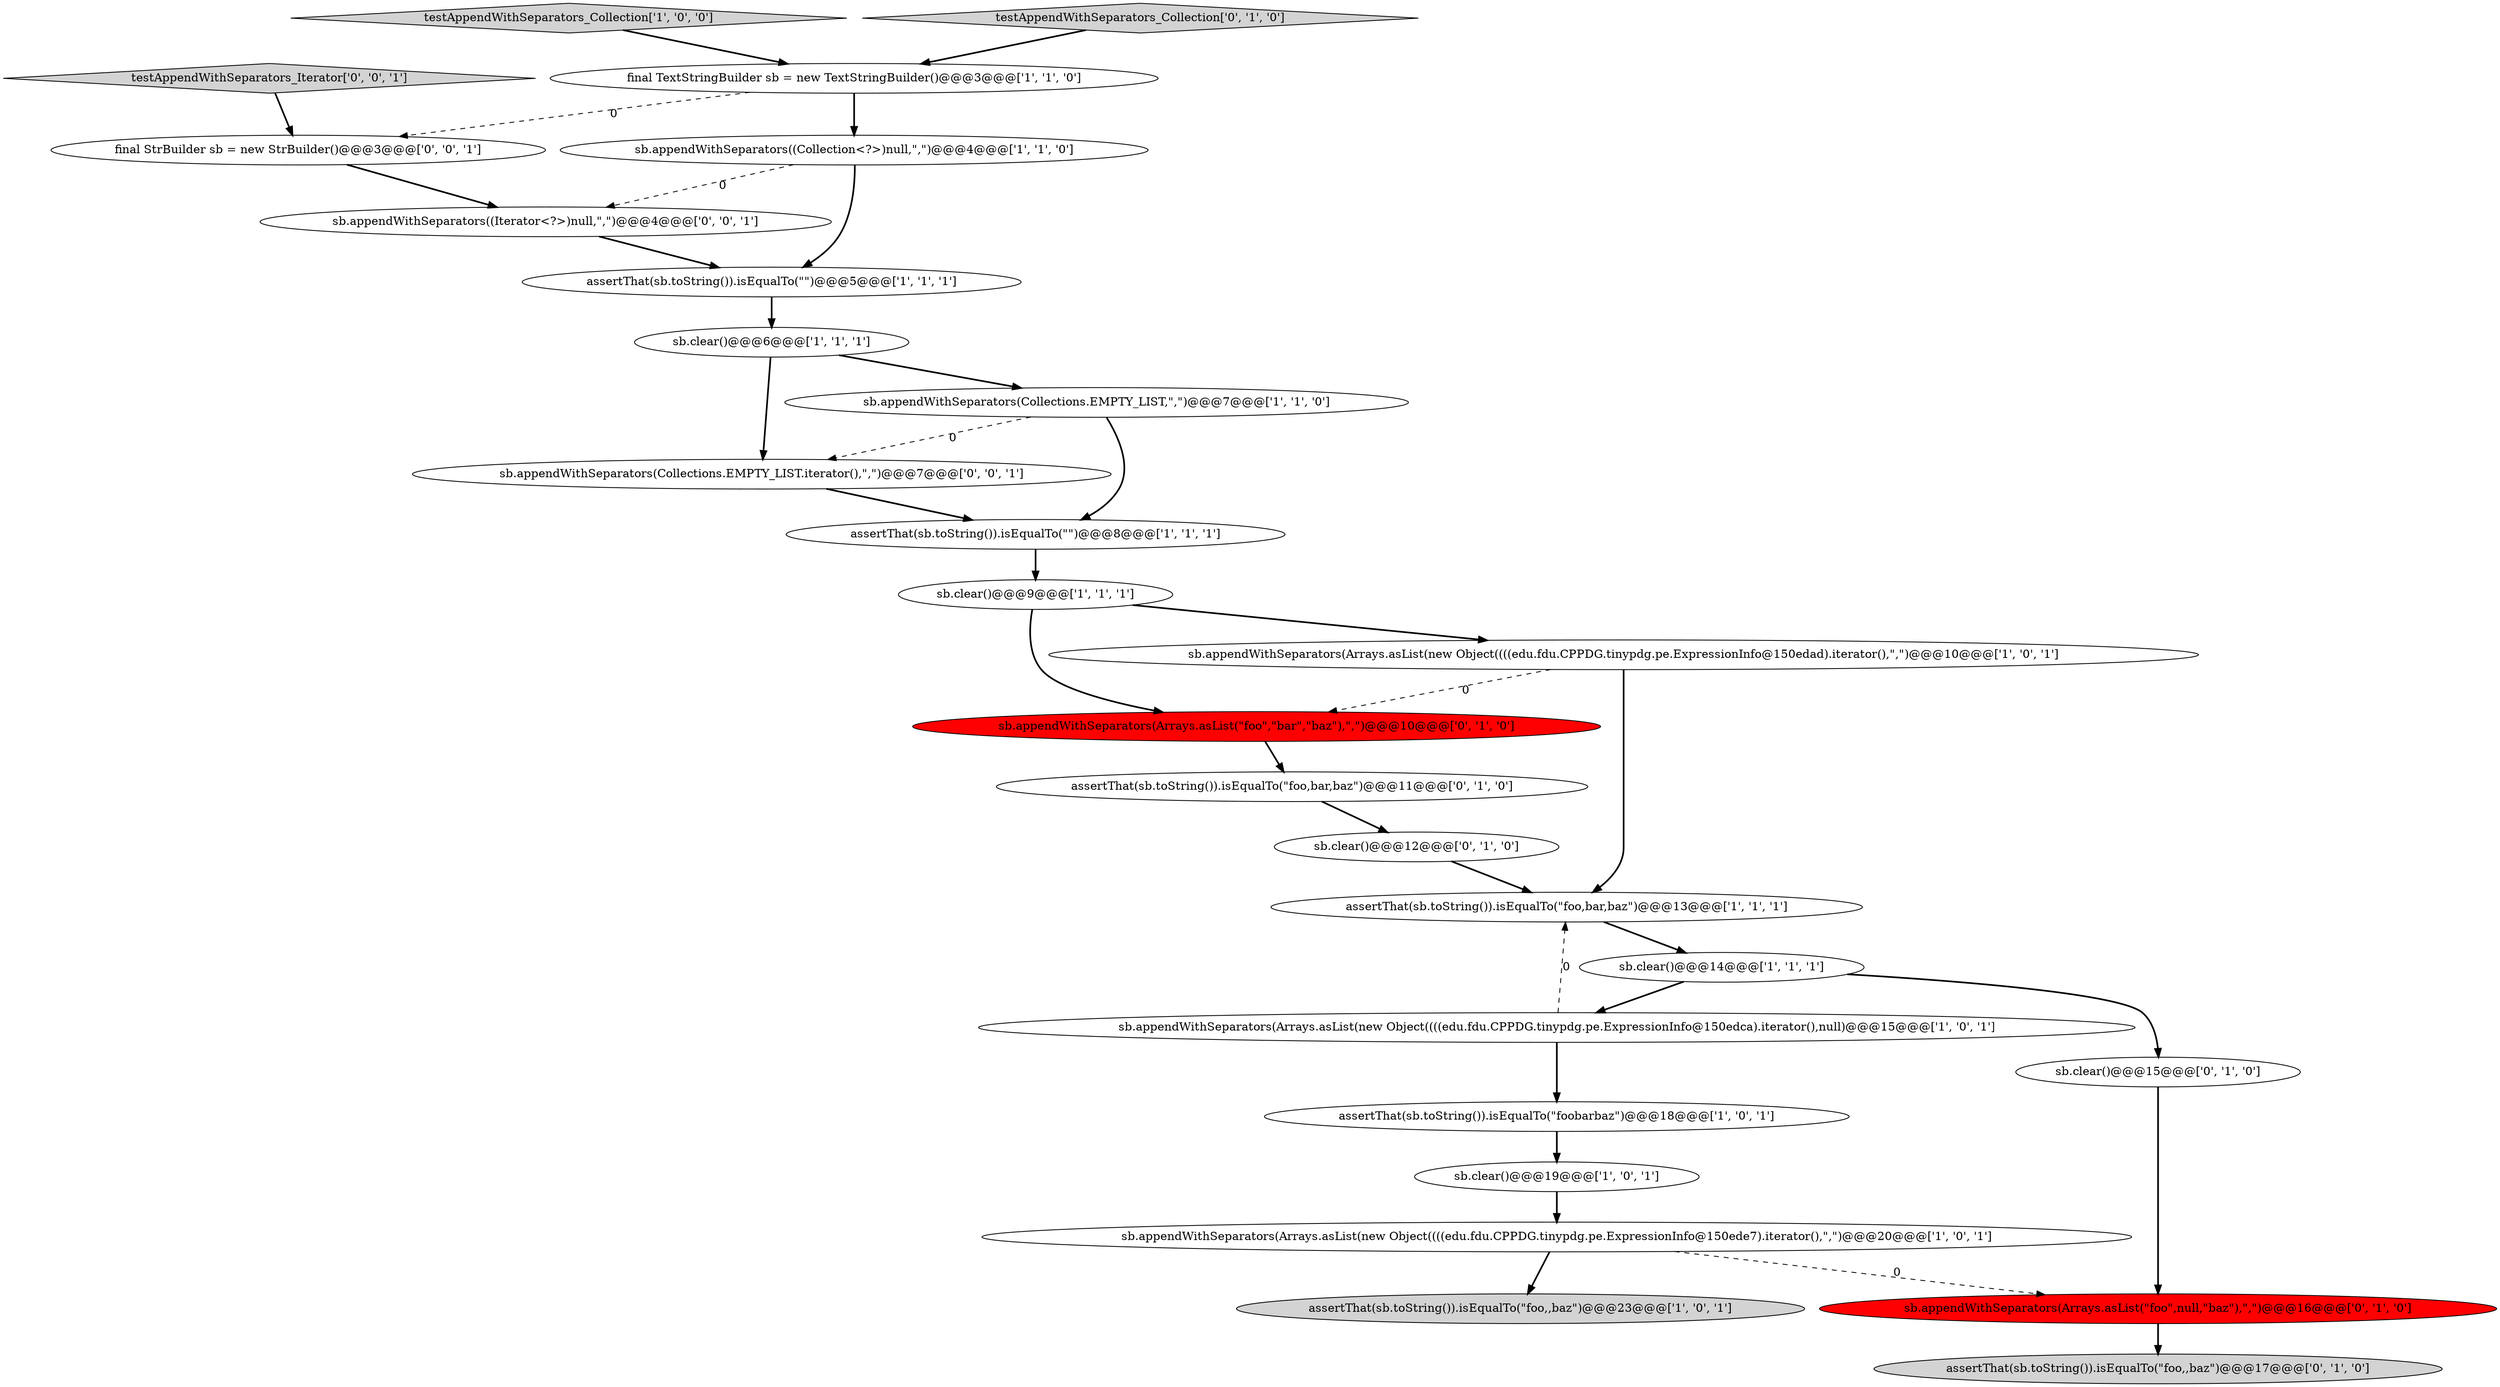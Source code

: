 digraph {
4 [style = filled, label = "sb.clear()@@@9@@@['1', '1', '1']", fillcolor = white, shape = ellipse image = "AAA0AAABBB1BBB"];
0 [style = filled, label = "assertThat(sb.toString()).isEqualTo(\"\")@@@5@@@['1', '1', '1']", fillcolor = white, shape = ellipse image = "AAA0AAABBB1BBB"];
16 [style = filled, label = "assertThat(sb.toString()).isEqualTo(\"foo,bar,baz\")@@@11@@@['0', '1', '0']", fillcolor = white, shape = ellipse image = "AAA0AAABBB2BBB"];
10 [style = filled, label = "sb.appendWithSeparators(Arrays.asList(new Object((((edu.fdu.CPPDG.tinypdg.pe.ExpressionInfo@150edca).iterator(),null)@@@15@@@['1', '0', '1']", fillcolor = white, shape = ellipse image = "AAA0AAABBB1BBB"];
7 [style = filled, label = "final TextStringBuilder sb = new TextStringBuilder()@@@3@@@['1', '1', '0']", fillcolor = white, shape = ellipse image = "AAA0AAABBB1BBB"];
6 [style = filled, label = "testAppendWithSeparators_Collection['1', '0', '0']", fillcolor = lightgray, shape = diamond image = "AAA0AAABBB1BBB"];
17 [style = filled, label = "testAppendWithSeparators_Collection['0', '1', '0']", fillcolor = lightgray, shape = diamond image = "AAA0AAABBB2BBB"];
14 [style = filled, label = "sb.appendWithSeparators(Arrays.asList(new Object((((edu.fdu.CPPDG.tinypdg.pe.ExpressionInfo@150ede7).iterator(),\",\")@@@20@@@['1', '0', '1']", fillcolor = white, shape = ellipse image = "AAA0AAABBB1BBB"];
24 [style = filled, label = "testAppendWithSeparators_Iterator['0', '0', '1']", fillcolor = lightgray, shape = diamond image = "AAA0AAABBB3BBB"];
20 [style = filled, label = "sb.clear()@@@12@@@['0', '1', '0']", fillcolor = white, shape = ellipse image = "AAA0AAABBB2BBB"];
8 [style = filled, label = "assertThat(sb.toString()).isEqualTo(\"\")@@@8@@@['1', '1', '1']", fillcolor = white, shape = ellipse image = "AAA0AAABBB1BBB"];
1 [style = filled, label = "assertThat(sb.toString()).isEqualTo(\"foobarbaz\")@@@18@@@['1', '0', '1']", fillcolor = white, shape = ellipse image = "AAA0AAABBB1BBB"];
2 [style = filled, label = "sb.clear()@@@19@@@['1', '0', '1']", fillcolor = white, shape = ellipse image = "AAA0AAABBB1BBB"];
18 [style = filled, label = "sb.appendWithSeparators(Arrays.asList(\"foo\",\"bar\",\"baz\"),\",\")@@@10@@@['0', '1', '0']", fillcolor = red, shape = ellipse image = "AAA1AAABBB2BBB"];
23 [style = filled, label = "final StrBuilder sb = new StrBuilder()@@@3@@@['0', '0', '1']", fillcolor = white, shape = ellipse image = "AAA0AAABBB3BBB"];
5 [style = filled, label = "sb.clear()@@@14@@@['1', '1', '1']", fillcolor = white, shape = ellipse image = "AAA0AAABBB1BBB"];
26 [style = filled, label = "sb.appendWithSeparators(Collections.EMPTY_LIST.iterator(),\",\")@@@7@@@['0', '0', '1']", fillcolor = white, shape = ellipse image = "AAA0AAABBB3BBB"];
13 [style = filled, label = "sb.clear()@@@6@@@['1', '1', '1']", fillcolor = white, shape = ellipse image = "AAA0AAABBB1BBB"];
22 [style = filled, label = "sb.clear()@@@15@@@['0', '1', '0']", fillcolor = white, shape = ellipse image = "AAA0AAABBB2BBB"];
11 [style = filled, label = "sb.appendWithSeparators(Collections.EMPTY_LIST,\",\")@@@7@@@['1', '1', '0']", fillcolor = white, shape = ellipse image = "AAA0AAABBB1BBB"];
15 [style = filled, label = "assertThat(sb.toString()).isEqualTo(\"foo,bar,baz\")@@@13@@@['1', '1', '1']", fillcolor = white, shape = ellipse image = "AAA0AAABBB1BBB"];
3 [style = filled, label = "assertThat(sb.toString()).isEqualTo(\"foo,,baz\")@@@23@@@['1', '0', '1']", fillcolor = lightgray, shape = ellipse image = "AAA0AAABBB1BBB"];
25 [style = filled, label = "sb.appendWithSeparators((Iterator<?>)null,\",\")@@@4@@@['0', '0', '1']", fillcolor = white, shape = ellipse image = "AAA0AAABBB3BBB"];
21 [style = filled, label = "assertThat(sb.toString()).isEqualTo(\"foo,,baz\")@@@17@@@['0', '1', '0']", fillcolor = lightgray, shape = ellipse image = "AAA0AAABBB2BBB"];
9 [style = filled, label = "sb.appendWithSeparators(Arrays.asList(new Object((((edu.fdu.CPPDG.tinypdg.pe.ExpressionInfo@150edad).iterator(),\",\")@@@10@@@['1', '0', '1']", fillcolor = white, shape = ellipse image = "AAA0AAABBB1BBB"];
19 [style = filled, label = "sb.appendWithSeparators(Arrays.asList(\"foo\",null,\"baz\"),\",\")@@@16@@@['0', '1', '0']", fillcolor = red, shape = ellipse image = "AAA1AAABBB2BBB"];
12 [style = filled, label = "sb.appendWithSeparators((Collection<?>)null,\",\")@@@4@@@['1', '1', '0']", fillcolor = white, shape = ellipse image = "AAA0AAABBB1BBB"];
25->0 [style = bold, label=""];
10->15 [style = dashed, label="0"];
4->9 [style = bold, label=""];
5->10 [style = bold, label=""];
14->3 [style = bold, label=""];
23->25 [style = bold, label=""];
7->23 [style = dashed, label="0"];
0->13 [style = bold, label=""];
22->19 [style = bold, label=""];
7->12 [style = bold, label=""];
9->18 [style = dashed, label="0"];
11->26 [style = dashed, label="0"];
4->18 [style = bold, label=""];
26->8 [style = bold, label=""];
12->0 [style = bold, label=""];
13->11 [style = bold, label=""];
15->5 [style = bold, label=""];
17->7 [style = bold, label=""];
12->25 [style = dashed, label="0"];
13->26 [style = bold, label=""];
9->15 [style = bold, label=""];
2->14 [style = bold, label=""];
11->8 [style = bold, label=""];
14->19 [style = dashed, label="0"];
1->2 [style = bold, label=""];
19->21 [style = bold, label=""];
8->4 [style = bold, label=""];
6->7 [style = bold, label=""];
10->1 [style = bold, label=""];
16->20 [style = bold, label=""];
20->15 [style = bold, label=""];
5->22 [style = bold, label=""];
24->23 [style = bold, label=""];
18->16 [style = bold, label=""];
}
